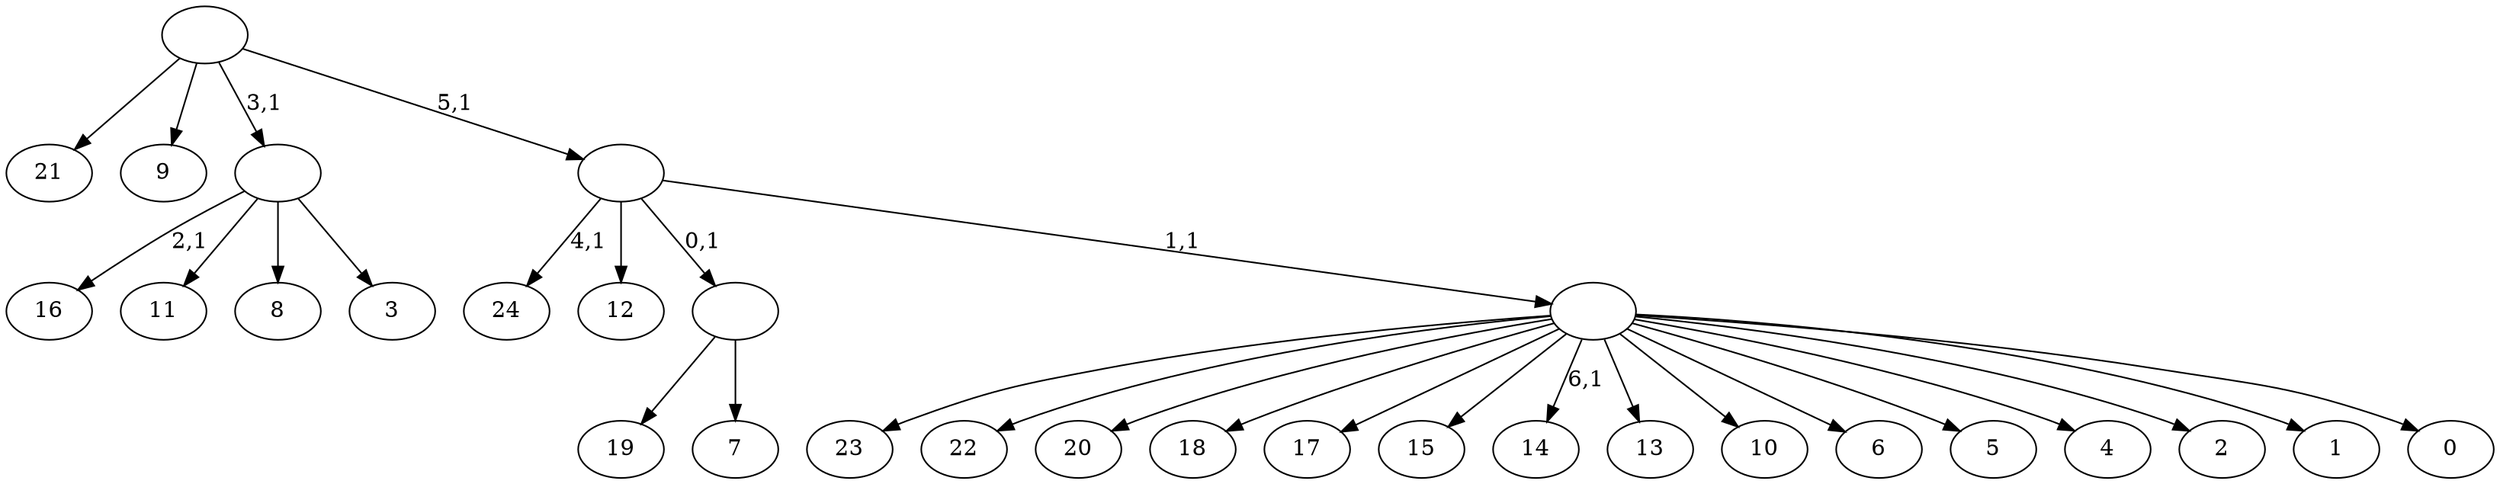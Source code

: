 digraph T {
	32 [label="24"]
	30 [label="23"]
	29 [label="22"]
	28 [label="21"]
	27 [label="20"]
	26 [label="19"]
	25 [label="18"]
	24 [label="17"]
	23 [label="16"]
	21 [label="15"]
	20 [label="14"]
	18 [label="13"]
	17 [label="12"]
	16 [label="11"]
	15 [label="10"]
	14 [label="9"]
	13 [label="8"]
	12 [label="7"]
	11 [label=""]
	10 [label="6"]
	9 [label="5"]
	8 [label="4"]
	7 [label="3"]
	6 [label=""]
	5 [label="2"]
	4 [label="1"]
	3 [label="0"]
	2 [label=""]
	1 [label=""]
	0 [label=""]
	11 -> 26 [label=""]
	11 -> 12 [label=""]
	6 -> 23 [label="2,1"]
	6 -> 16 [label=""]
	6 -> 13 [label=""]
	6 -> 7 [label=""]
	2 -> 20 [label="6,1"]
	2 -> 30 [label=""]
	2 -> 29 [label=""]
	2 -> 27 [label=""]
	2 -> 25 [label=""]
	2 -> 24 [label=""]
	2 -> 21 [label=""]
	2 -> 18 [label=""]
	2 -> 15 [label=""]
	2 -> 10 [label=""]
	2 -> 9 [label=""]
	2 -> 8 [label=""]
	2 -> 5 [label=""]
	2 -> 4 [label=""]
	2 -> 3 [label=""]
	1 -> 32 [label="4,1"]
	1 -> 17 [label=""]
	1 -> 11 [label="0,1"]
	1 -> 2 [label="1,1"]
	0 -> 28 [label=""]
	0 -> 14 [label=""]
	0 -> 6 [label="3,1"]
	0 -> 1 [label="5,1"]
}

